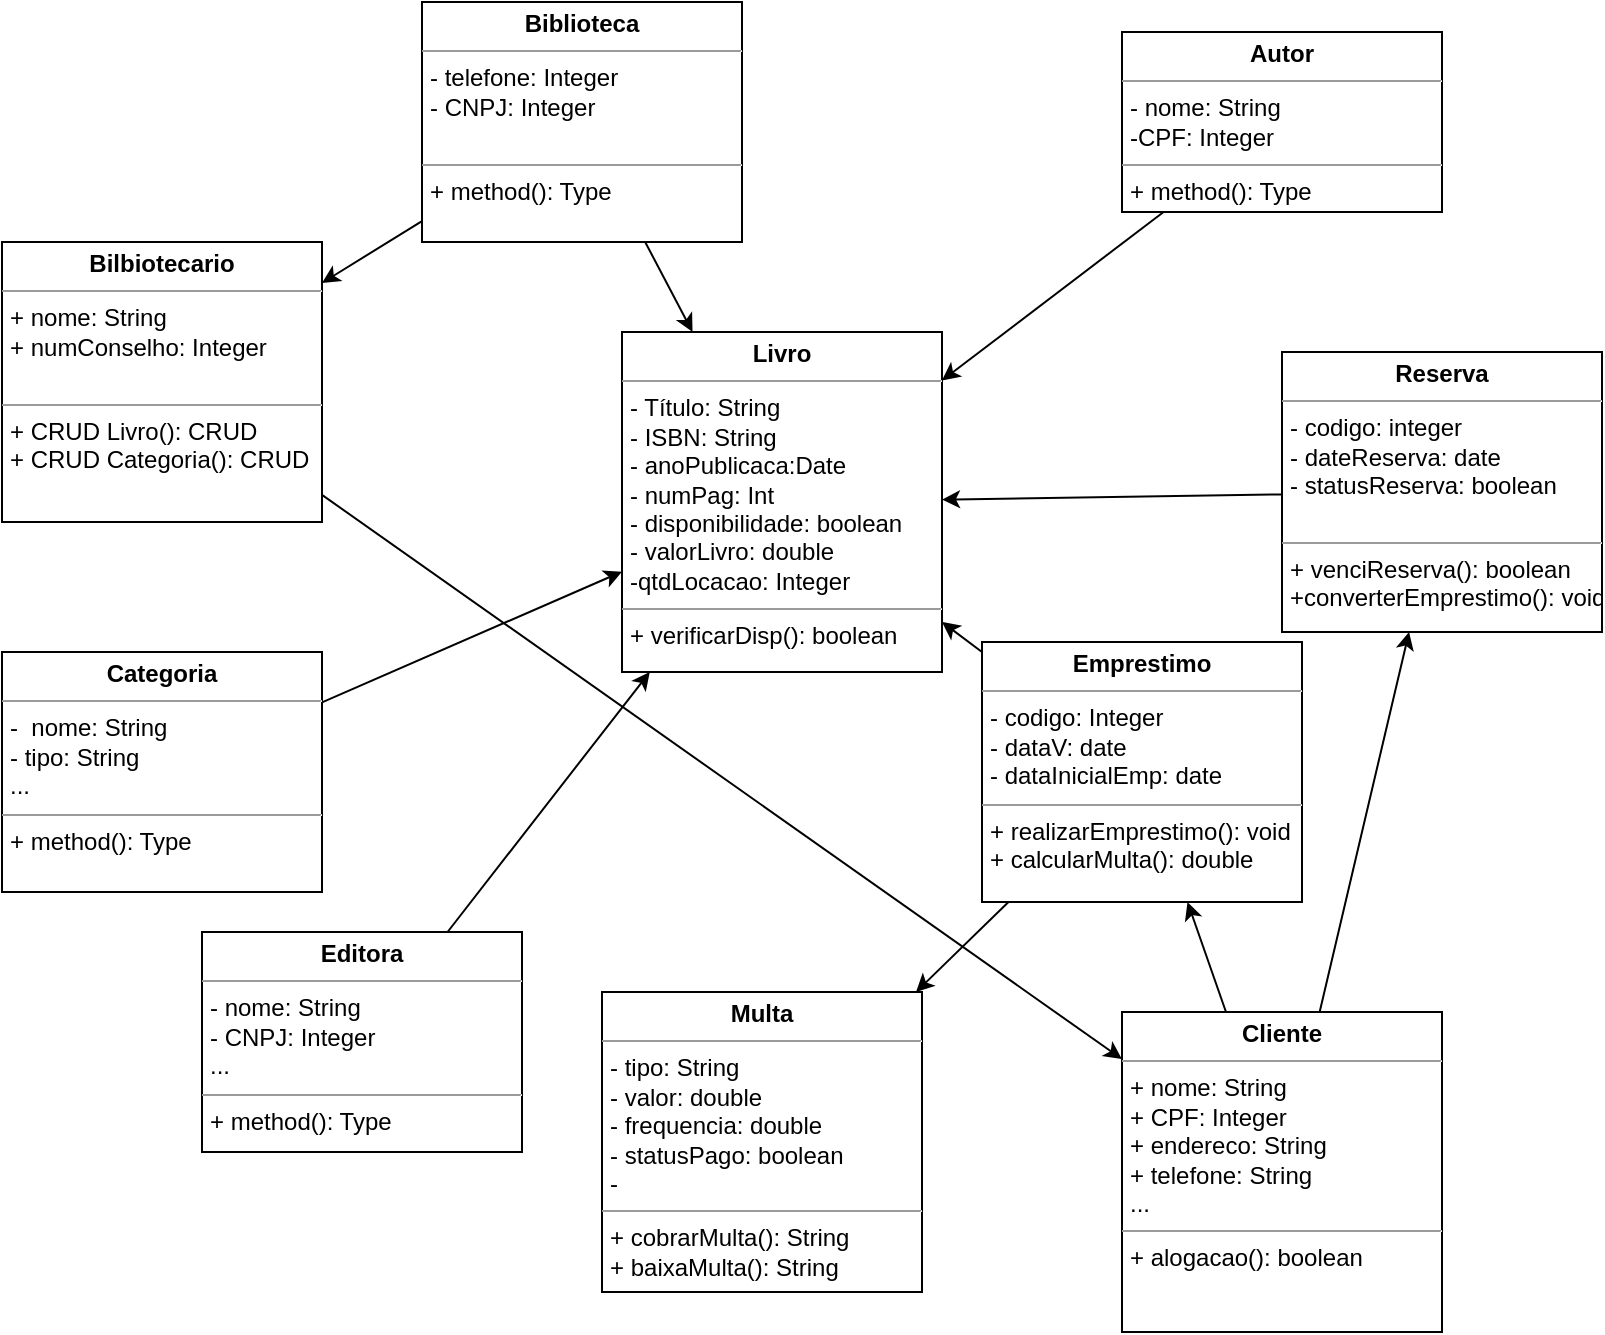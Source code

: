 <mxfile>
    <diagram id="VLeAYPKJiS6kveRXaR9X" name="Page-1">
        <mxGraphModel dx="832" dy="475" grid="1" gridSize="10" guides="1" tooltips="1" connect="1" arrows="1" fold="1" page="1" pageScale="1" pageWidth="850" pageHeight="1100" math="0" shadow="0">
            <root>
                <mxCell id="0"/>
                <mxCell id="1" parent="0"/>
                <mxCell id="13" value="&lt;p style=&quot;margin:0px;margin-top:4px;text-align:center;&quot;&gt;&lt;b&gt;Livro&lt;/b&gt;&lt;/p&gt;&lt;hr size=&quot;1&quot;&gt;&lt;p style=&quot;margin:0px;margin-left:4px;&quot;&gt;- Título: String&lt;/p&gt;&lt;p style=&quot;margin:0px;margin-left:4px;&quot;&gt;- ISBN: String&lt;br&gt;&lt;/p&gt;&lt;p style=&quot;margin:0px;margin-left:4px;&quot;&gt;- anoPublicaca:Date&lt;br&gt;&lt;/p&gt;&lt;p style=&quot;margin:0px;margin-left:4px;&quot;&gt;- numPag: Int&lt;/p&gt;&lt;p style=&quot;margin:0px;margin-left:4px;&quot;&gt;- disponibilidade: boolean&lt;br&gt;&lt;/p&gt;&lt;p style=&quot;margin:0px;margin-left:4px;&quot;&gt;- valorLivro: double&lt;/p&gt;&lt;p style=&quot;margin:0px;margin-left:4px;&quot;&gt;-qtdLocacao: Integer&lt;/p&gt;&lt;hr size=&quot;1&quot;&gt;&lt;p style=&quot;margin:0px;margin-left:4px;&quot;&gt;+ verificarDisp(): boolean&lt;/p&gt;" style="verticalAlign=top;align=left;overflow=fill;fontSize=12;fontFamily=Helvetica;html=1;" vertex="1" parent="1">
                    <mxGeometry x="330" y="180" width="160" height="170" as="geometry"/>
                </mxCell>
                <mxCell id="29" style="edgeStyle=none;html=1;" edge="1" parent="1" source="14" target="16">
                    <mxGeometry relative="1" as="geometry"/>
                </mxCell>
                <mxCell id="41" style="edgeStyle=none;html=1;" edge="1" parent="1" source="14" target="20">
                    <mxGeometry relative="1" as="geometry"/>
                </mxCell>
                <mxCell id="14" value="&lt;p style=&quot;margin:0px;margin-top:4px;text-align:center;&quot;&gt;&lt;b&gt;Cliente&lt;/b&gt;&lt;/p&gt;&lt;hr size=&quot;1&quot;&gt;&lt;p style=&quot;margin:0px;margin-left:4px;&quot;&gt;+ nome: String&lt;/p&gt;&lt;p style=&quot;margin:0px;margin-left:4px;&quot;&gt;+ CPF: Integer&lt;br&gt;&lt;/p&gt;&lt;p style=&quot;margin:0px;margin-left:4px;&quot;&gt;+ endereco: String&lt;br&gt;&lt;/p&gt;&lt;p style=&quot;margin:0px;margin-left:4px;&quot;&gt;+ telefone: String&lt;br&gt;&lt;/p&gt;&lt;p style=&quot;margin:0px;margin-left:4px;&quot;&gt;...&lt;/p&gt;&lt;hr size=&quot;1&quot;&gt;&lt;p style=&quot;margin:0px;margin-left:4px;&quot;&gt;+ alogacao(): boolean&lt;/p&gt;" style="verticalAlign=top;align=left;overflow=fill;fontSize=12;fontFamily=Helvetica;html=1;" vertex="1" parent="1">
                    <mxGeometry x="580" y="520" width="160" height="160" as="geometry"/>
                </mxCell>
                <mxCell id="44" style="edgeStyle=none;html=1;" edge="1" parent="1" source="15" target="14">
                    <mxGeometry relative="1" as="geometry"/>
                </mxCell>
                <mxCell id="15" value="&lt;p style=&quot;margin:0px;margin-top:4px;text-align:center;&quot;&gt;&lt;b&gt;Bilbiotecario&lt;/b&gt;&lt;/p&gt;&lt;hr size=&quot;1&quot;&gt;&lt;p style=&quot;margin: 0px 0px 0px 4px;&quot;&gt;+ nome: String&lt;/p&gt;&lt;p style=&quot;margin: 0px 0px 0px 4px;&quot;&gt;+ numConselho: Integer&lt;br&gt;&lt;/p&gt;&lt;p style=&quot;margin: 0px 0px 0px 4px;&quot;&gt;&lt;br&gt;&lt;/p&gt;&lt;hr size=&quot;1&quot;&gt;&lt;p style=&quot;margin:0px;margin-left:4px;&quot;&gt;+ CRUD Livro(): CRUD&lt;/p&gt;&lt;p style=&quot;margin:0px;margin-left:4px;&quot;&gt;+ CRUD Categoria(): CRUD&lt;br&gt;&lt;/p&gt;" style="verticalAlign=top;align=left;overflow=fill;fontSize=12;fontFamily=Helvetica;html=1;" vertex="1" parent="1">
                    <mxGeometry x="20" y="135" width="160" height="140" as="geometry"/>
                </mxCell>
                <mxCell id="31" style="edgeStyle=none;html=1;" edge="1" parent="1" source="16" target="13">
                    <mxGeometry relative="1" as="geometry"/>
                </mxCell>
                <mxCell id="42" style="edgeStyle=none;html=1;" edge="1" parent="1" source="16" target="21">
                    <mxGeometry relative="1" as="geometry"/>
                </mxCell>
                <mxCell id="16" value="&lt;p style=&quot;margin:0px;margin-top:4px;text-align:center;&quot;&gt;&lt;b&gt;Emprestimo&lt;/b&gt;&lt;/p&gt;&lt;hr size=&quot;1&quot;&gt;&lt;p style=&quot;margin:0px;margin-left:4px;&quot;&gt;- codigo: Integer&lt;/p&gt;&lt;p style=&quot;margin:0px;margin-left:4px;&quot;&gt;- dataV: date&lt;/p&gt;&lt;p style=&quot;margin:0px;margin-left:4px;&quot;&gt;- dataInicialEmp: date&lt;/p&gt;&lt;hr size=&quot;1&quot;&gt;&lt;p style=&quot;margin:0px;margin-left:4px;&quot;&gt;+ realizarEmprestimo(): void&lt;/p&gt;&lt;p style=&quot;margin:0px;margin-left:4px;&quot;&gt;+ calcularMulta(): double&lt;/p&gt;" style="verticalAlign=top;align=left;overflow=fill;fontSize=12;fontFamily=Helvetica;html=1;" vertex="1" parent="1">
                    <mxGeometry x="510" y="335" width="160" height="130" as="geometry"/>
                </mxCell>
                <mxCell id="37" style="edgeStyle=none;html=1;" edge="1" parent="1" source="17" target="13">
                    <mxGeometry relative="1" as="geometry"/>
                </mxCell>
                <mxCell id="17" value="&lt;p style=&quot;margin:0px;margin-top:4px;text-align:center;&quot;&gt;&lt;b&gt;Categoria&lt;/b&gt;&lt;/p&gt;&lt;hr size=&quot;1&quot;&gt;&lt;p style=&quot;margin:0px;margin-left:4px;&quot;&gt;-&amp;nbsp; nome: String&lt;/p&gt;&lt;p style=&quot;margin:0px;margin-left:4px;&quot;&gt;- tipo: String&lt;/p&gt;&lt;p style=&quot;margin:0px;margin-left:4px;&quot;&gt;...&lt;/p&gt;&lt;hr size=&quot;1&quot;&gt;&lt;p style=&quot;margin:0px;margin-left:4px;&quot;&gt;+ method(): Type&lt;/p&gt;" style="verticalAlign=top;align=left;overflow=fill;fontSize=12;fontFamily=Helvetica;html=1;" vertex="1" parent="1">
                    <mxGeometry x="20" y="340" width="160" height="120" as="geometry"/>
                </mxCell>
                <mxCell id="39" style="edgeStyle=none;html=1;" edge="1" parent="1" source="18" target="13">
                    <mxGeometry relative="1" as="geometry"/>
                </mxCell>
                <mxCell id="18" value="&lt;p style=&quot;margin:0px;margin-top:4px;text-align:center;&quot;&gt;&lt;b&gt;Autor&lt;/b&gt;&lt;/p&gt;&lt;hr size=&quot;1&quot;&gt;&lt;p style=&quot;margin:0px;margin-left:4px;&quot;&gt;- nome: String&lt;/p&gt;&lt;p style=&quot;margin:0px;margin-left:4px;&quot;&gt;-CPF: Integer&lt;/p&gt;&lt;hr size=&quot;1&quot;&gt;&lt;p style=&quot;margin:0px;margin-left:4px;&quot;&gt;+ method(): Type&lt;/p&gt;" style="verticalAlign=top;align=left;overflow=fill;fontSize=12;fontFamily=Helvetica;html=1;" vertex="1" parent="1">
                    <mxGeometry x="580" y="30" width="160" height="90" as="geometry"/>
                </mxCell>
                <mxCell id="36" style="edgeStyle=none;html=1;" edge="1" parent="1" source="19" target="13">
                    <mxGeometry relative="1" as="geometry"/>
                </mxCell>
                <mxCell id="19" value="&lt;p style=&quot;margin:0px;margin-top:4px;text-align:center;&quot;&gt;&lt;b&gt;Editora&lt;/b&gt;&lt;/p&gt;&lt;hr size=&quot;1&quot;&gt;&lt;p style=&quot;margin:0px;margin-left:4px;&quot;&gt;- nome: String&lt;/p&gt;&lt;p style=&quot;margin:0px;margin-left:4px;&quot;&gt;- CNPJ: Integer&lt;/p&gt;&lt;p style=&quot;margin:0px;margin-left:4px;&quot;&gt;...&lt;/p&gt;&lt;hr size=&quot;1&quot;&gt;&lt;p style=&quot;margin:0px;margin-left:4px;&quot;&gt;+ method(): Type&lt;/p&gt;" style="verticalAlign=top;align=left;overflow=fill;fontSize=12;fontFamily=Helvetica;html=1;" vertex="1" parent="1">
                    <mxGeometry x="120" y="480" width="160" height="110" as="geometry"/>
                </mxCell>
                <mxCell id="34" style="edgeStyle=none;html=1;" edge="1" parent="1" source="20" target="13">
                    <mxGeometry relative="1" as="geometry"/>
                </mxCell>
                <mxCell id="20" value="&lt;p style=&quot;margin:0px;margin-top:4px;text-align:center;&quot;&gt;&lt;b&gt;Reserva&lt;/b&gt;&lt;/p&gt;&lt;hr size=&quot;1&quot;&gt;&lt;p style=&quot;margin:0px;margin-left:4px;&quot;&gt;- codigo: integer&lt;/p&gt;&lt;p style=&quot;margin:0px;margin-left:4px;&quot;&gt;- dateReserva: date&lt;/p&gt;&lt;p style=&quot;margin:0px;margin-left:4px;&quot;&gt;- statusReserva: boolean&lt;/p&gt;&lt;p style=&quot;margin:0px;margin-left:4px;&quot;&gt;&lt;br&gt;&lt;/p&gt;&lt;hr size=&quot;1&quot;&gt;&lt;p style=&quot;margin:0px;margin-left:4px;&quot;&gt;+ venciReserva(): boolean&lt;/p&gt;&lt;p style=&quot;margin:0px;margin-left:4px;&quot;&gt;+converterEmprestimo(): void&lt;/p&gt;&lt;p style=&quot;margin:0px;margin-left:4px;&quot;&gt;&lt;br&gt;&lt;/p&gt;" style="verticalAlign=top;align=left;overflow=fill;fontSize=12;fontFamily=Helvetica;html=1;" vertex="1" parent="1">
                    <mxGeometry x="660" y="190" width="160" height="140" as="geometry"/>
                </mxCell>
                <mxCell id="21" value="&lt;p style=&quot;margin:0px;margin-top:4px;text-align:center;&quot;&gt;&lt;b&gt;Multa&lt;/b&gt;&lt;/p&gt;&lt;hr size=&quot;1&quot;&gt;&lt;p style=&quot;margin:0px;margin-left:4px;&quot;&gt;- tipo: String&lt;/p&gt;&lt;p style=&quot;margin:0px;margin-left:4px;&quot;&gt;- valor: double&lt;/p&gt;&lt;p style=&quot;margin:0px;margin-left:4px;&quot;&gt;- frequencia: double&lt;/p&gt;&lt;p style=&quot;margin:0px;margin-left:4px;&quot;&gt;- statusPago: boolean&lt;/p&gt;&lt;p style=&quot;margin:0px;margin-left:4px;&quot;&gt;-&amp;nbsp;&lt;/p&gt;&lt;hr size=&quot;1&quot;&gt;&lt;p style=&quot;margin:0px;margin-left:4px;&quot;&gt;+ cobrarMulta(): String&lt;/p&gt;&lt;p style=&quot;margin:0px;margin-left:4px;&quot;&gt;+ baixaMulta(): String&lt;/p&gt;" style="verticalAlign=top;align=left;overflow=fill;fontSize=12;fontFamily=Helvetica;html=1;" vertex="1" parent="1">
                    <mxGeometry x="320" y="510" width="160" height="150" as="geometry"/>
                </mxCell>
                <mxCell id="40" style="edgeStyle=none;html=1;" edge="1" parent="1" source="22" target="13">
                    <mxGeometry relative="1" as="geometry"/>
                </mxCell>
                <mxCell id="43" style="edgeStyle=none;html=1;" edge="1" parent="1" source="22" target="15">
                    <mxGeometry relative="1" as="geometry"/>
                </mxCell>
                <mxCell id="22" value="&lt;p style=&quot;margin:0px;margin-top:4px;text-align:center;&quot;&gt;&lt;b&gt;Biblioteca&lt;/b&gt;&lt;/p&gt;&lt;hr size=&quot;1&quot;&gt;&lt;p style=&quot;margin:0px;margin-left:4px;&quot;&gt;- telefone: Integer&lt;/p&gt;&lt;p style=&quot;margin:0px;margin-left:4px;&quot;&gt;- CNPJ: Integer&lt;/p&gt;&lt;p style=&quot;margin:0px;margin-left:4px;&quot;&gt;&lt;br&gt;&lt;/p&gt;&lt;hr size=&quot;1&quot;&gt;&lt;p style=&quot;margin:0px;margin-left:4px;&quot;&gt;+ method(): Type&lt;/p&gt;" style="verticalAlign=top;align=left;overflow=fill;fontSize=12;fontFamily=Helvetica;html=1;" vertex="1" parent="1">
                    <mxGeometry x="230" y="15" width="160" height="120" as="geometry"/>
                </mxCell>
            </root>
        </mxGraphModel>
    </diagram>
</mxfile>